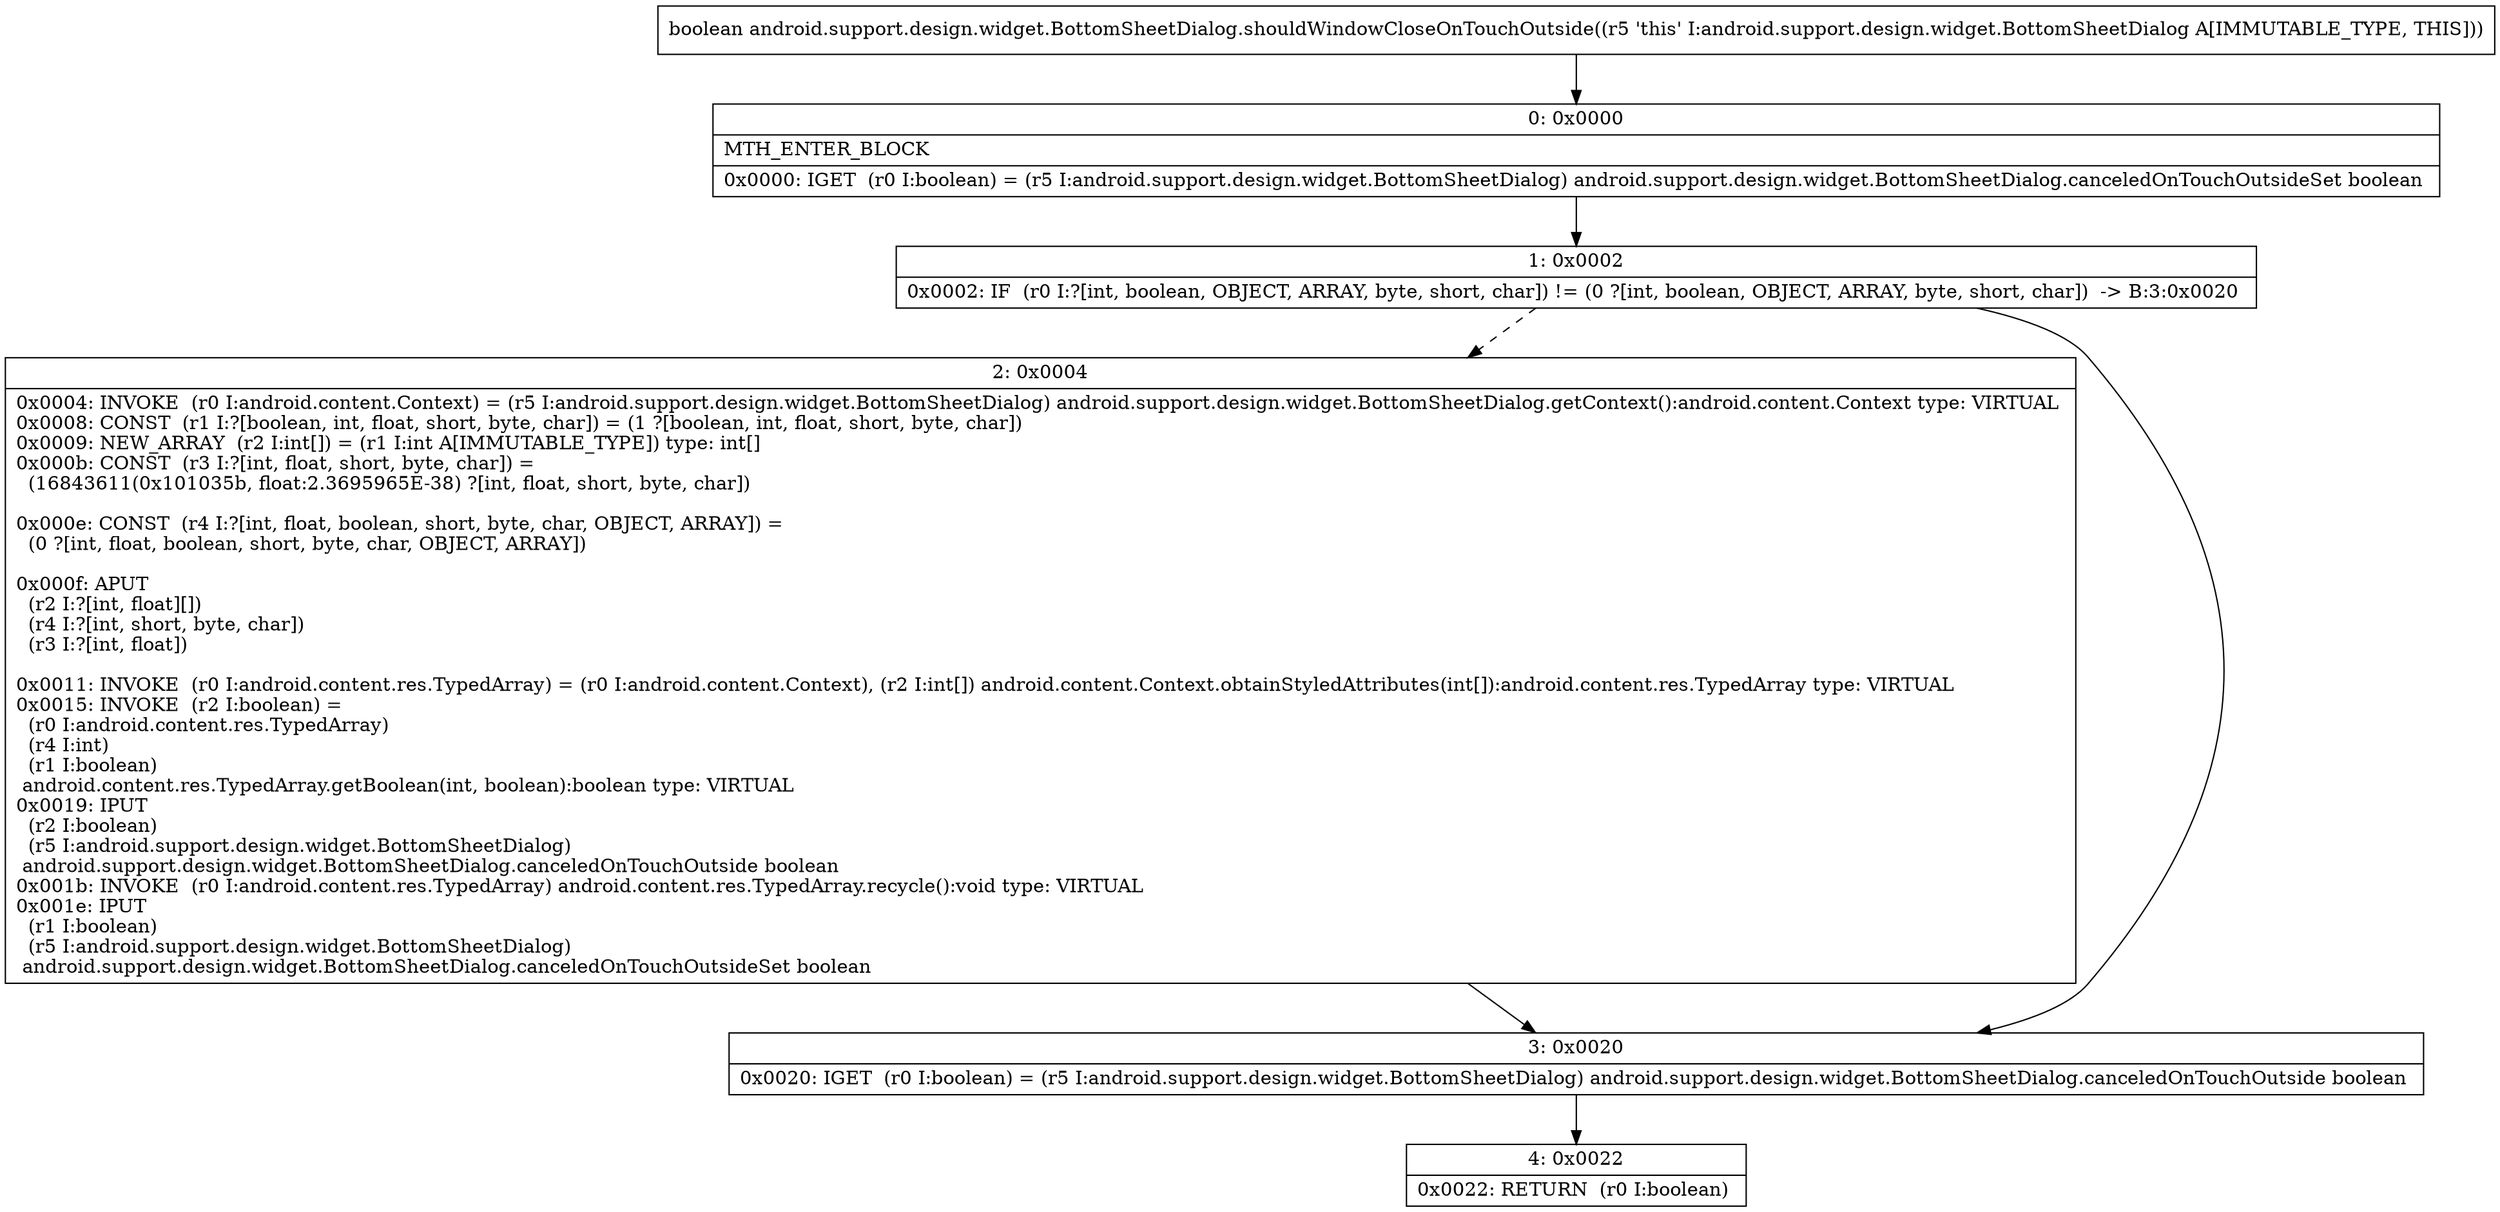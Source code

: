 digraph "CFG forandroid.support.design.widget.BottomSheetDialog.shouldWindowCloseOnTouchOutside()Z" {
Node_0 [shape=record,label="{0\:\ 0x0000|MTH_ENTER_BLOCK\l|0x0000: IGET  (r0 I:boolean) = (r5 I:android.support.design.widget.BottomSheetDialog) android.support.design.widget.BottomSheetDialog.canceledOnTouchOutsideSet boolean \l}"];
Node_1 [shape=record,label="{1\:\ 0x0002|0x0002: IF  (r0 I:?[int, boolean, OBJECT, ARRAY, byte, short, char]) != (0 ?[int, boolean, OBJECT, ARRAY, byte, short, char])  \-\> B:3:0x0020 \l}"];
Node_2 [shape=record,label="{2\:\ 0x0004|0x0004: INVOKE  (r0 I:android.content.Context) = (r5 I:android.support.design.widget.BottomSheetDialog) android.support.design.widget.BottomSheetDialog.getContext():android.content.Context type: VIRTUAL \l0x0008: CONST  (r1 I:?[boolean, int, float, short, byte, char]) = (1 ?[boolean, int, float, short, byte, char]) \l0x0009: NEW_ARRAY  (r2 I:int[]) = (r1 I:int A[IMMUTABLE_TYPE]) type: int[] \l0x000b: CONST  (r3 I:?[int, float, short, byte, char]) = \l  (16843611(0x101035b, float:2.3695965E\-38) ?[int, float, short, byte, char])\l \l0x000e: CONST  (r4 I:?[int, float, boolean, short, byte, char, OBJECT, ARRAY]) = \l  (0 ?[int, float, boolean, short, byte, char, OBJECT, ARRAY])\l \l0x000f: APUT  \l  (r2 I:?[int, float][])\l  (r4 I:?[int, short, byte, char])\l  (r3 I:?[int, float])\l \l0x0011: INVOKE  (r0 I:android.content.res.TypedArray) = (r0 I:android.content.Context), (r2 I:int[]) android.content.Context.obtainStyledAttributes(int[]):android.content.res.TypedArray type: VIRTUAL \l0x0015: INVOKE  (r2 I:boolean) = \l  (r0 I:android.content.res.TypedArray)\l  (r4 I:int)\l  (r1 I:boolean)\l android.content.res.TypedArray.getBoolean(int, boolean):boolean type: VIRTUAL \l0x0019: IPUT  \l  (r2 I:boolean)\l  (r5 I:android.support.design.widget.BottomSheetDialog)\l android.support.design.widget.BottomSheetDialog.canceledOnTouchOutside boolean \l0x001b: INVOKE  (r0 I:android.content.res.TypedArray) android.content.res.TypedArray.recycle():void type: VIRTUAL \l0x001e: IPUT  \l  (r1 I:boolean)\l  (r5 I:android.support.design.widget.BottomSheetDialog)\l android.support.design.widget.BottomSheetDialog.canceledOnTouchOutsideSet boolean \l}"];
Node_3 [shape=record,label="{3\:\ 0x0020|0x0020: IGET  (r0 I:boolean) = (r5 I:android.support.design.widget.BottomSheetDialog) android.support.design.widget.BottomSheetDialog.canceledOnTouchOutside boolean \l}"];
Node_4 [shape=record,label="{4\:\ 0x0022|0x0022: RETURN  (r0 I:boolean) \l}"];
MethodNode[shape=record,label="{boolean android.support.design.widget.BottomSheetDialog.shouldWindowCloseOnTouchOutside((r5 'this' I:android.support.design.widget.BottomSheetDialog A[IMMUTABLE_TYPE, THIS])) }"];
MethodNode -> Node_0;
Node_0 -> Node_1;
Node_1 -> Node_2[style=dashed];
Node_1 -> Node_3;
Node_2 -> Node_3;
Node_3 -> Node_4;
}


